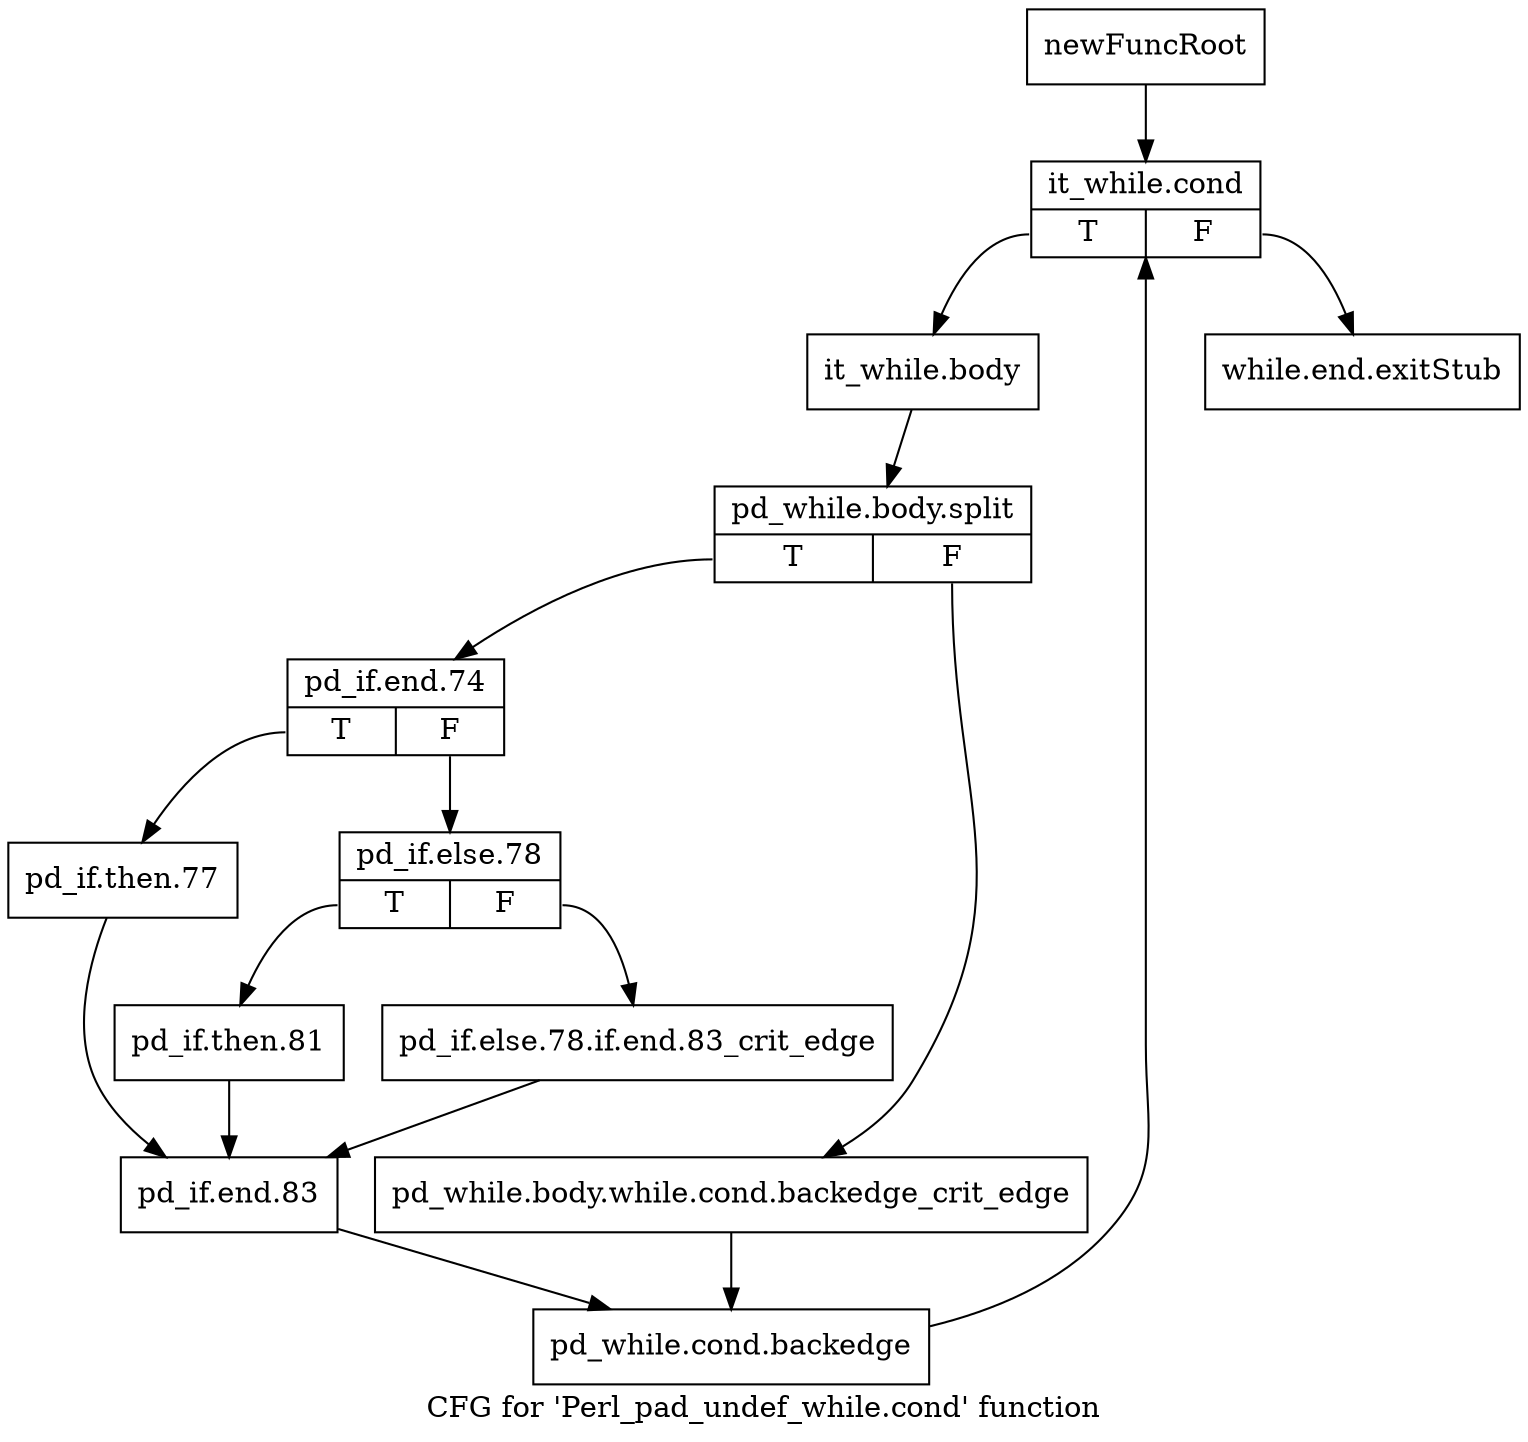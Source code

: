 digraph "CFG for 'Perl_pad_undef_while.cond' function" {
	label="CFG for 'Perl_pad_undef_while.cond' function";

	Node0x4ce2720 [shape=record,label="{newFuncRoot}"];
	Node0x4ce2720 -> Node0x4ce27c0;
	Node0x4ce2770 [shape=record,label="{while.end.exitStub}"];
	Node0x4ce27c0 [shape=record,label="{it_while.cond|{<s0>T|<s1>F}}"];
	Node0x4ce27c0:s0 -> Node0x4ce2810;
	Node0x4ce27c0:s1 -> Node0x4ce2770;
	Node0x4ce2810 [shape=record,label="{it_while.body}"];
	Node0x4ce2810 -> Node0x66ec2a0;
	Node0x66ec2a0 [shape=record,label="{pd_while.body.split|{<s0>T|<s1>F}}"];
	Node0x66ec2a0:s0 -> Node0x4ce28b0;
	Node0x66ec2a0:s1 -> Node0x4ce2860;
	Node0x4ce2860 [shape=record,label="{pd_while.body.while.cond.backedge_crit_edge}"];
	Node0x4ce2860 -> Node0x4ce2a90;
	Node0x4ce28b0 [shape=record,label="{pd_if.end.74|{<s0>T|<s1>F}}"];
	Node0x4ce28b0:s0 -> Node0x4ce29f0;
	Node0x4ce28b0:s1 -> Node0x4ce2900;
	Node0x4ce2900 [shape=record,label="{pd_if.else.78|{<s0>T|<s1>F}}"];
	Node0x4ce2900:s0 -> Node0x4ce29a0;
	Node0x4ce2900:s1 -> Node0x4ce2950;
	Node0x4ce2950 [shape=record,label="{pd_if.else.78.if.end.83_crit_edge}"];
	Node0x4ce2950 -> Node0x4ce2a40;
	Node0x4ce29a0 [shape=record,label="{pd_if.then.81}"];
	Node0x4ce29a0 -> Node0x4ce2a40;
	Node0x4ce29f0 [shape=record,label="{pd_if.then.77}"];
	Node0x4ce29f0 -> Node0x4ce2a40;
	Node0x4ce2a40 [shape=record,label="{pd_if.end.83}"];
	Node0x4ce2a40 -> Node0x4ce2a90;
	Node0x4ce2a90 [shape=record,label="{pd_while.cond.backedge}"];
	Node0x4ce2a90 -> Node0x4ce27c0;
}
